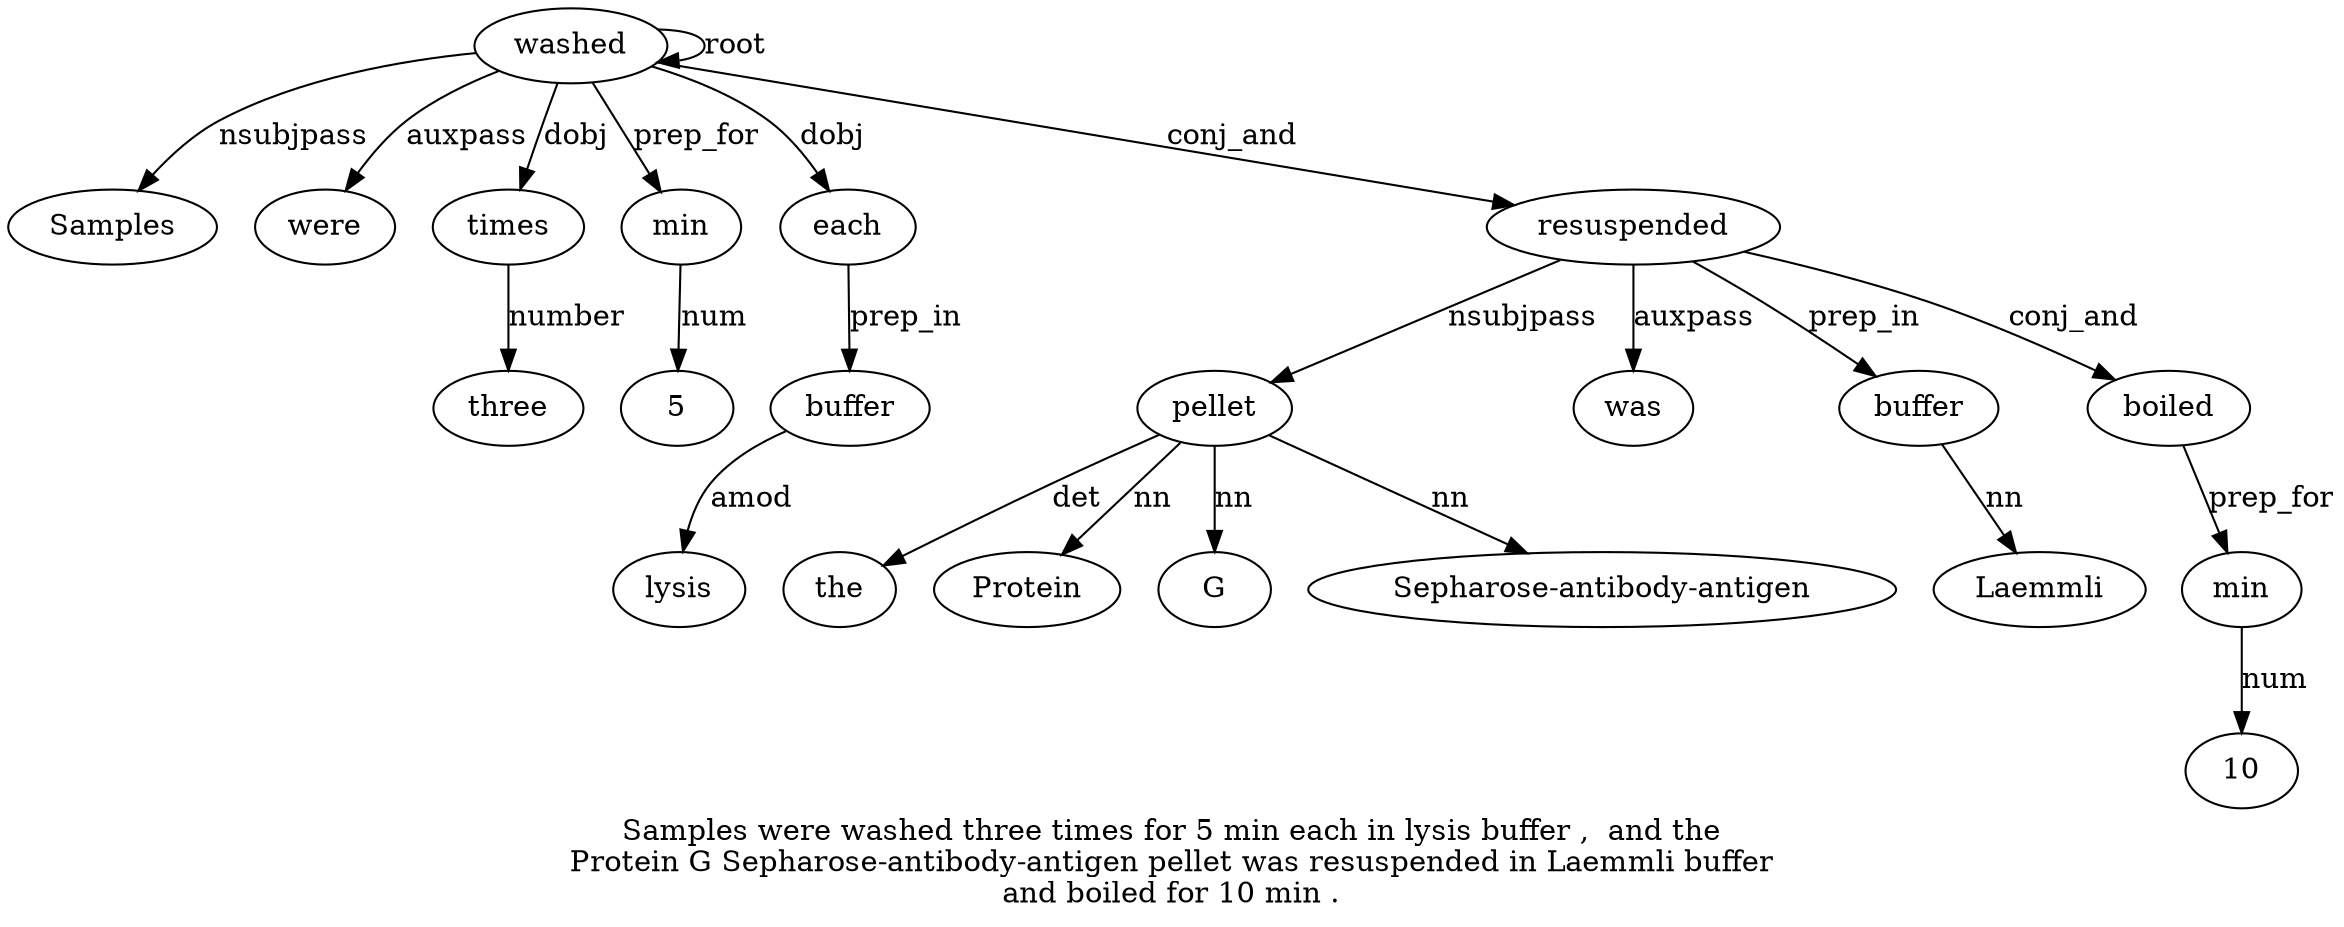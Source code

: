 digraph "Samples were washed three times for 5 min each in lysis buffer ,  and the Protein G Sepharose-antibody-antigen pellet was resuspended in Laemmli buffer and boiled for 10 min ." {
label="Samples were washed three times for 5 min each in lysis buffer ,  and the
Protein G Sepharose-antibody-antigen pellet was resuspended in Laemmli buffer
and boiled for 10 min .";
washed3 [style=filled, fillcolor=white, label=washed];
Samples1 [style=filled, fillcolor=white, label=Samples];
washed3 -> Samples1  [label=nsubjpass];
were2 [style=filled, fillcolor=white, label=were];
washed3 -> were2  [label=auxpass];
washed3 -> washed3  [label=root];
times5 [style=filled, fillcolor=white, label=times];
three4 [style=filled, fillcolor=white, label=three];
times5 -> three4  [label=number];
washed3 -> times5  [label=dobj];
min8 [style=filled, fillcolor=white, label=min];
57 [style=filled, fillcolor=white, label=5];
min8 -> 57  [label=num];
washed3 -> min8  [label=prep_for];
each9 [style=filled, fillcolor=white, label=each];
washed3 -> each9  [label=dobj];
buffer12 [style=filled, fillcolor=white, label=buffer];
lysis11 [style=filled, fillcolor=white, label=lysis];
buffer12 -> lysis11  [label=amod];
each9 -> buffer12  [label=prep_in];
pellet19 [style=filled, fillcolor=white, label=pellet];
the15 [style=filled, fillcolor=white, label=the];
pellet19 -> the15  [label=det];
Protein16 [style=filled, fillcolor=white, label=Protein];
pellet19 -> Protein16  [label=nn];
G17 [style=filled, fillcolor=white, label=G];
pellet19 -> G17  [label=nn];
"Sepharose-antibody-antigen18" [style=filled, fillcolor=white, label="Sepharose-antibody-antigen"];
pellet19 -> "Sepharose-antibody-antigen18"  [label=nn];
resuspended21 [style=filled, fillcolor=white, label=resuspended];
resuspended21 -> pellet19  [label=nsubjpass];
was20 [style=filled, fillcolor=white, label=was];
resuspended21 -> was20  [label=auxpass];
washed3 -> resuspended21  [label=conj_and];
buffer24 [style=filled, fillcolor=white, label=buffer];
Laemmli23 [style=filled, fillcolor=white, label=Laemmli];
buffer24 -> Laemmli23  [label=nn];
resuspended21 -> buffer24  [label=prep_in];
boiled26 [style=filled, fillcolor=white, label=boiled];
resuspended21 -> boiled26  [label=conj_and];
min29 [style=filled, fillcolor=white, label=min];
1028 [style=filled, fillcolor=white, label=10];
min29 -> 1028  [label=num];
boiled26 -> min29  [label=prep_for];
}
